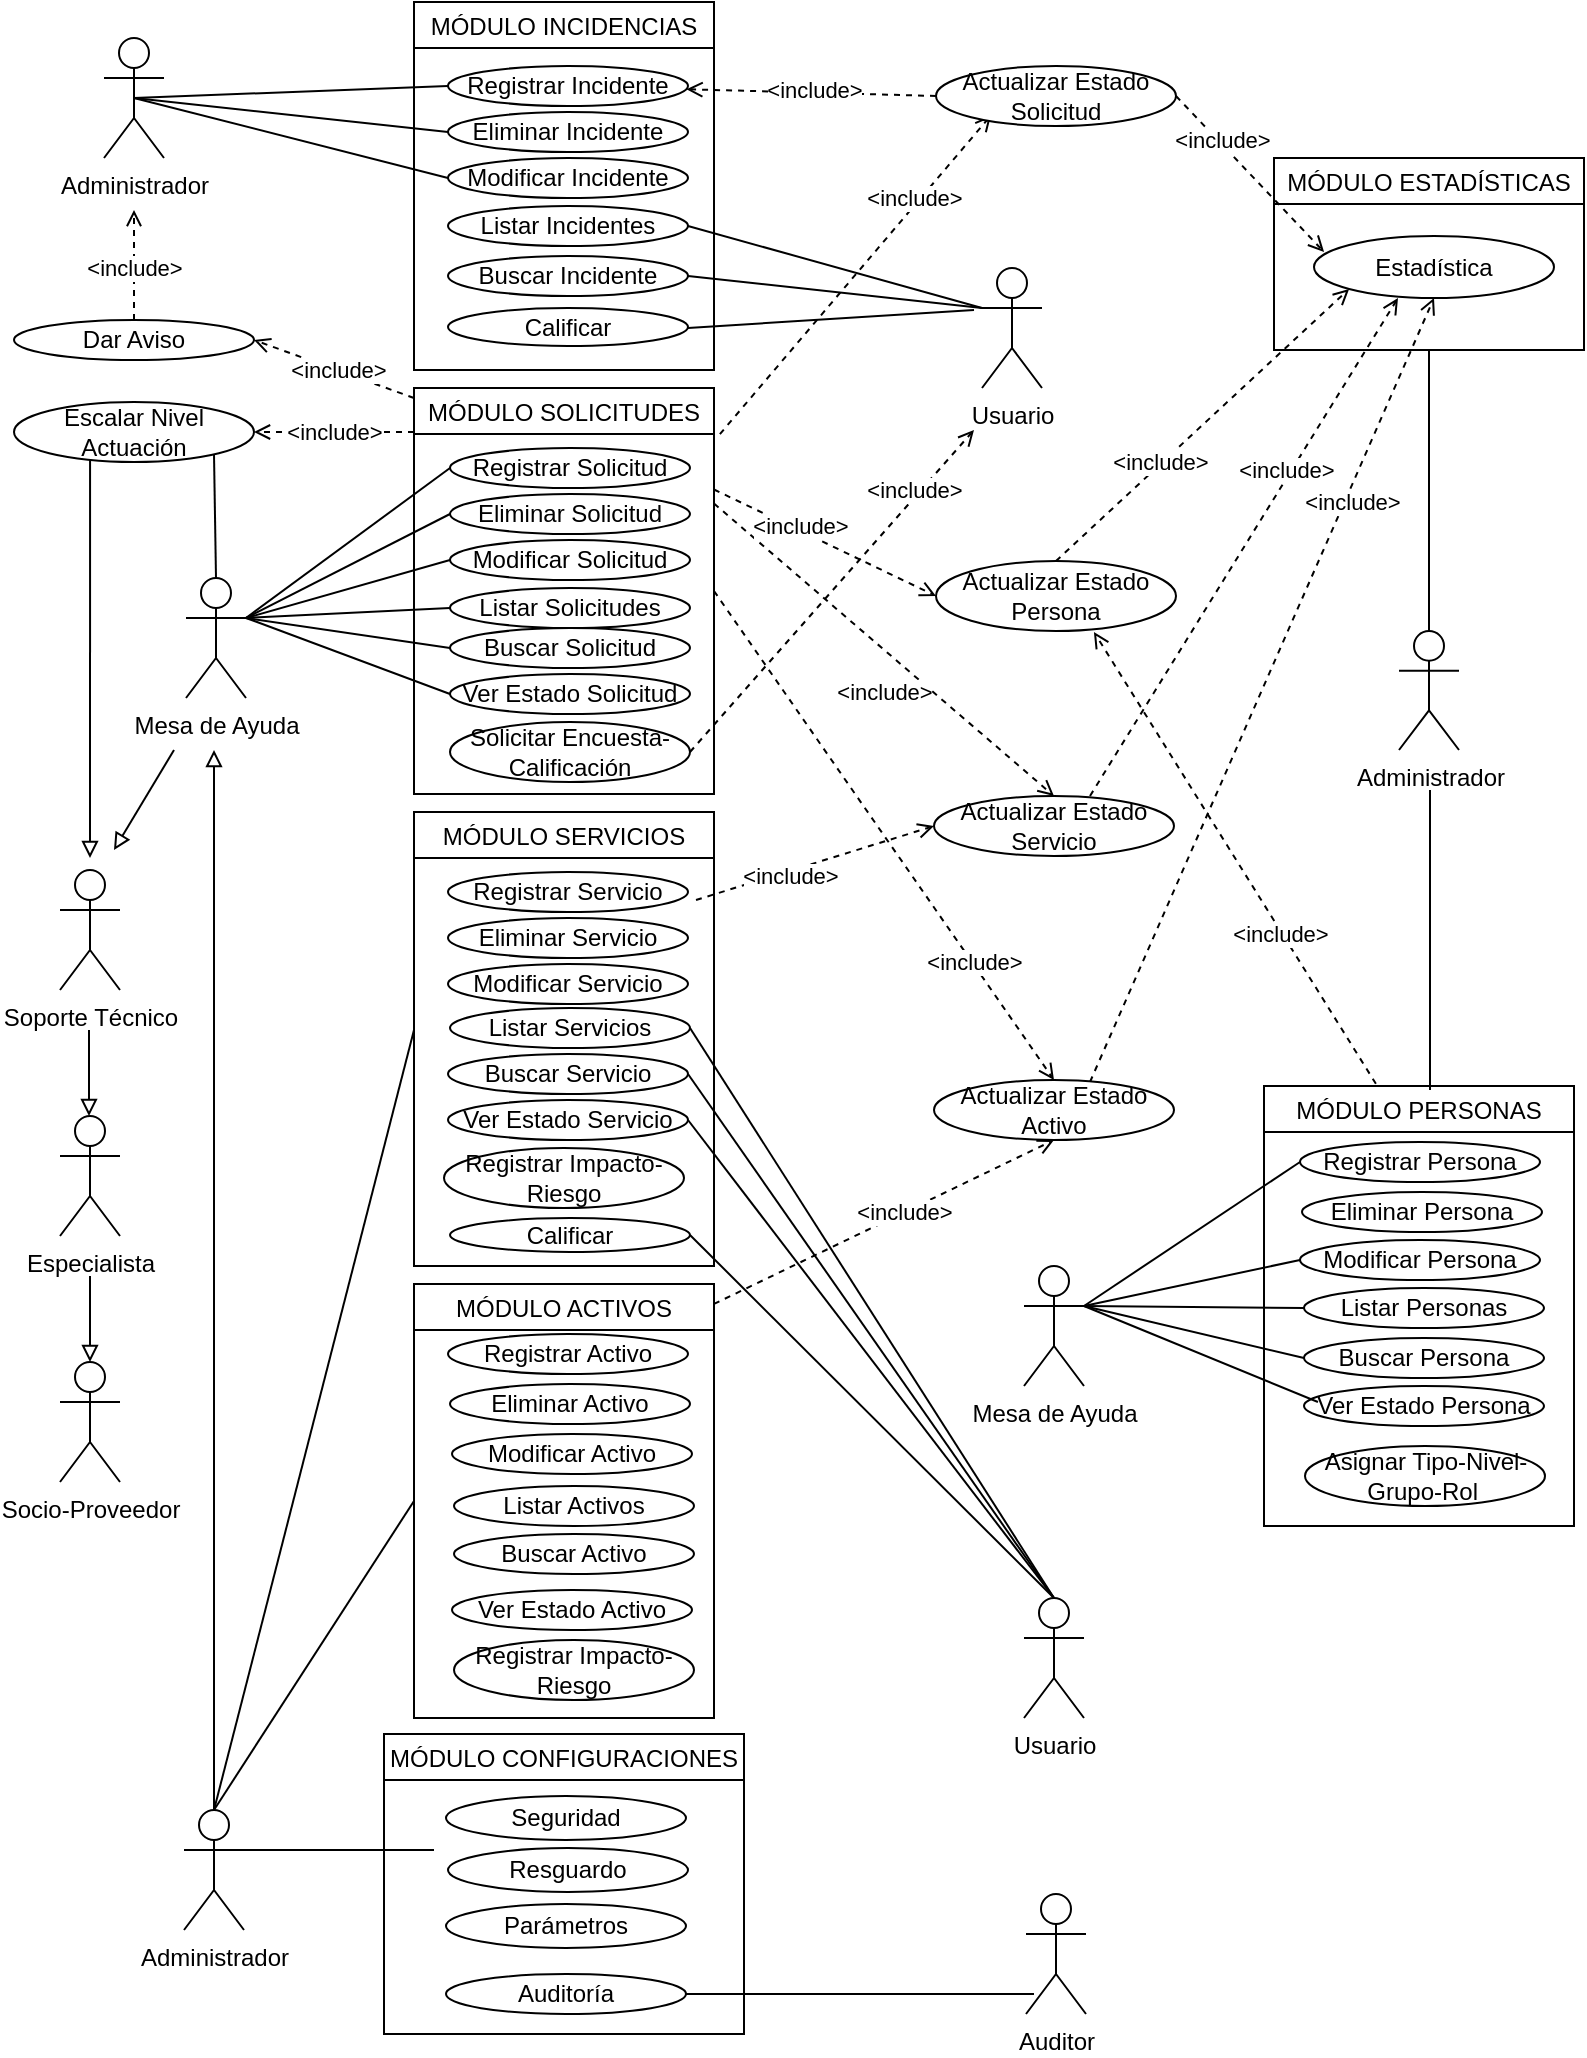 <mxfile>
    <diagram id="Loun4-QCLjBzM-nZ4Kqa" name="Página-1">
        <mxGraphModel dx="643" dy="518" grid="1" gridSize="10" guides="1" tooltips="1" connect="1" arrows="1" fold="1" page="1" pageScale="1" pageWidth="827" pageHeight="1169" math="0" shadow="0">
            <root>
                <mxCell id="0"/>
                <mxCell id="1" parent="0"/>
                <mxCell id="125" style="edgeStyle=none;rounded=1;sketch=0;html=1;exitX=0.5;exitY=0;exitDx=0;exitDy=0;exitPerimeter=0;shadow=0;fontFamily=Helvetica;endArrow=none;endFill=0;" edge="1" parent="1" source="2">
                    <mxGeometry relative="1" as="geometry">
                        <mxPoint x="220" y="520" as="targetPoint"/>
                    </mxGeometry>
                </mxCell>
                <mxCell id="147" style="edgeStyle=none;rounded=1;sketch=0;html=1;shadow=0;fontFamily=Helvetica;endArrow=none;endFill=0;entryX=0;entryY=0.5;entryDx=0;entryDy=0;exitX=0.5;exitY=0;exitDx=0;exitDy=0;exitPerimeter=0;" edge="1" parent="1" source="2" target="43">
                    <mxGeometry relative="1" as="geometry">
                        <mxPoint x="130" y="930" as="sourcePoint"/>
                        <mxPoint x="370" y="790" as="targetPoint"/>
                    </mxGeometry>
                </mxCell>
                <mxCell id="172" style="edgeStyle=none;rounded=1;sketch=0;html=1;exitX=1;exitY=0.333;exitDx=0;exitDy=0;exitPerimeter=0;shadow=0;fontFamily=Helvetica;endArrow=none;endFill=0;" edge="1" parent="1" source="2">
                    <mxGeometry relative="1" as="geometry">
                        <mxPoint x="230" y="930" as="targetPoint"/>
                    </mxGeometry>
                </mxCell>
                <mxCell id="183" style="edgeStyle=none;rounded=1;sketch=0;html=1;exitX=0.5;exitY=0;exitDx=0;exitDy=0;exitPerimeter=0;shadow=0;fontFamily=Helvetica;endArrow=block;endFill=0;" edge="1" parent="1" source="2">
                    <mxGeometry relative="1" as="geometry">
                        <mxPoint x="120" y="380" as="targetPoint"/>
                    </mxGeometry>
                </mxCell>
                <mxCell id="2" value="Administrador&lt;br&gt;" style="shape=umlActor;verticalLabelPosition=bottom;verticalAlign=top;html=1;outlineConnect=0;" vertex="1" parent="1">
                    <mxGeometry x="105" y="910" width="30" height="60" as="geometry"/>
                </mxCell>
                <mxCell id="4" value="MÓDULO INCIDENCIAS" style="swimlane;startSize=23;fontFamily=Helvetica;fontStyle=0" vertex="1" parent="1">
                    <mxGeometry x="220" y="6" width="150" height="184" as="geometry">
                        <mxRectangle x="140" y="30" width="170" height="23" as="alternateBounds"/>
                    </mxGeometry>
                </mxCell>
                <mxCell id="116" value="" style="edgeStyle=none;rounded=1;sketch=0;html=1;exitX=1.013;exitY=0.087;exitDx=0;exitDy=0;shadow=0;dashed=1;fontFamily=Helvetica;exitPerimeter=0;endArrow=open;endFill=0;" edge="1" parent="1">
                    <mxGeometry x="0.686" y="-4" relative="1" as="geometry">
                        <mxPoint x="372.95" y="222.051" as="sourcePoint"/>
                        <mxPoint x="508.52" y="62.672" as="targetPoint"/>
                        <mxPoint y="-1" as="offset"/>
                    </mxGeometry>
                </mxCell>
                <mxCell id="153" value="" style="edgeStyle=none;rounded=1;sketch=0;html=1;exitX=1;exitY=0.25;exitDx=0;exitDy=0;entryX=0.5;entryY=0;entryDx=0;entryDy=0;shadow=0;dashed=1;fontFamily=Helvetica;endArrow=open;endFill=0;" edge="1" parent="1" target="149">
                    <mxGeometry relative="1" as="geometry">
                        <mxPoint x="370" y="256.75" as="sourcePoint"/>
                        <mxPoint x="523" y="469" as="targetPoint"/>
                    </mxGeometry>
                </mxCell>
                <mxCell id="164" style="edgeStyle=none;rounded=1;sketch=0;html=1;exitX=1;exitY=0.5;exitDx=0;exitDy=0;shadow=0;dashed=1;fontFamily=Helvetica;endArrow=open;endFill=0;entryX=0.5;entryY=0;entryDx=0;entryDy=0;" edge="1" parent="1" source="11" target="50">
                    <mxGeometry relative="1" as="geometry">
                        <mxPoint x="540" y="540" as="targetPoint"/>
                    </mxGeometry>
                </mxCell>
                <mxCell id="166" value="&lt;font color=&quot;rgba(0, 0, 0, 0)&quot; face=&quot;monospace&quot;&gt;&lt;span style=&quot;font-size: 0px&quot;&gt;afa&lt;/span&gt;&lt;/font&gt;&lt;span style=&quot;font-family: &amp;#34;helvetica&amp;#34;&quot;&gt;&amp;lt;include&amp;gt;&lt;/span&gt;" style="edgeLabel;html=1;align=center;verticalAlign=middle;resizable=0;points=[];fontFamily=Helvetica;" vertex="1" connectable="0" parent="164">
                    <mxGeometry x="0.518" y="1" relative="1" as="geometry">
                        <mxPoint as="offset"/>
                    </mxGeometry>
                </mxCell>
                <mxCell id="179" style="edgeStyle=none;rounded=1;sketch=0;html=1;exitX=1;exitY=0.25;exitDx=0;exitDy=0;entryX=0;entryY=0.5;entryDx=0;entryDy=0;shadow=0;dashed=1;fontFamily=Helvetica;endArrow=open;endFill=0;" edge="1" parent="1" source="11" target="68">
                    <mxGeometry relative="1" as="geometry"/>
                </mxCell>
                <mxCell id="180" value="&lt;span style=&quot;color: rgba(0 , 0 , 0 , 0) ; font-family: monospace ; font-size: 0px&quot;&gt;%3CmxGraphModel%3E%3Croot%3E%3CmxCell%20id%3D%220%22%2F%3E%3CmxCell%20id%3D%221%22%20parent%3D%220%22%2F%3E%3CmxCell%20id%3D%222%22%20value%3D%22Actualizar%20Estado%20Solicitud%22%20style%3D%22ellipse%3BwhiteSpace%3Dwrap%3Bhtml%3D1%3B%22%20vertex%3D%221%22%20parent%3D%221%22%3E%3CmxGeometry%20x%3D%22459%22%20y%3D%2235%22%20width%3D%22120%22%20height%3D%2230%22%20as%3D%22geometry%22%2F%3E%3C%2FmxCell%3E%3C%2Froot%3E%3C%2FmxGraphModel%3E&lt;/span&gt;" style="edgeLabel;html=1;align=center;verticalAlign=middle;resizable=0;points=[];fontFamily=Helvetica;" vertex="1" connectable="0" parent="179">
                    <mxGeometry x="-0.205" y="1" relative="1" as="geometry">
                        <mxPoint as="offset"/>
                    </mxGeometry>
                </mxCell>
                <mxCell id="181" value="&lt;font color=&quot;rgba(0, 0, 0, 0)&quot; face=&quot;monospace&quot;&gt;&lt;span style=&quot;font-size: 0px&quot;&gt;afa&lt;/span&gt;&lt;/font&gt;&lt;span style=&quot;font-family: &amp;#34;helvetica&amp;#34;&quot;&gt;&amp;lt;include&amp;gt;&lt;/span&gt;" style="edgeLabel;html=1;align=center;verticalAlign=middle;resizable=0;points=[];fontFamily=Helvetica;" vertex="1" connectable="0" parent="179">
                    <mxGeometry x="-0.256" y="2" relative="1" as="geometry">
                        <mxPoint as="offset"/>
                    </mxGeometry>
                </mxCell>
                <mxCell id="11" value="MÓDULO SOLICITUDES" style="swimlane;startSize=23;fontStyle=0;fontFamily=Helvetica;" vertex="1" parent="1">
                    <mxGeometry x="220" y="199" width="150" height="203" as="geometry"/>
                </mxCell>
                <mxCell id="14" value="Registrar Solicitud" style="ellipse;whiteSpace=wrap;html=1;" vertex="1" parent="11">
                    <mxGeometry x="18" y="30" width="120" height="20" as="geometry"/>
                </mxCell>
                <mxCell id="15" value="Modificar Solicitud" style="ellipse;whiteSpace=wrap;html=1;" vertex="1" parent="11">
                    <mxGeometry x="18" y="76" width="120" height="20" as="geometry"/>
                </mxCell>
                <mxCell id="16" value="Eliminar Solicitud" style="ellipse;whiteSpace=wrap;html=1;" vertex="1" parent="11">
                    <mxGeometry x="18" y="53" width="120" height="20" as="geometry"/>
                </mxCell>
                <mxCell id="17" value="Listar Solicitudes" style="ellipse;whiteSpace=wrap;html=1;" vertex="1" parent="11">
                    <mxGeometry x="18" y="100" width="120" height="20" as="geometry"/>
                </mxCell>
                <mxCell id="18" value="Buscar Solicitud" style="ellipse;whiteSpace=wrap;html=1;" vertex="1" parent="11">
                    <mxGeometry x="18" y="120" width="120" height="20" as="geometry"/>
                </mxCell>
                <mxCell id="20" value="Ver Estado Solicitud" style="ellipse;whiteSpace=wrap;html=1;" vertex="1" parent="11">
                    <mxGeometry x="18" y="143" width="120" height="20" as="geometry"/>
                </mxCell>
                <mxCell id="146" value="Solicitar Encuesta-Calificación" style="ellipse;whiteSpace=wrap;html=1;" vertex="1" parent="11">
                    <mxGeometry x="18" y="167" width="120" height="30" as="geometry"/>
                </mxCell>
                <mxCell id="151" value="&lt;span style=&quot;color: rgba(0 , 0 , 0 , 0) ; font-family: monospace ; font-size: 0px&quot;&gt;%3CmxGraphModel%3E%3Croot%3E%3CmxCell%20id%3D%220%22%2F%3E%3CmxCell%20id%3D%221%22%20parent%3D%220%22%2F%3E%3CmxCell%20id%3D%222%22%20value%3D%22%26lt%3Bfont%20color%3D%26quot%3Brgba(0%2C%200%2C%200%2C%200)%26quot%3B%20face%3D%26quot%3Bmonospace%26quot%3B%26gt%3B%26lt%3Bspan%20style%3D%26quot%3Bfont-size%3A%200px%26quot%3B%26gt%3Bafa%26lt%3B%2Fspan%26gt%3B%26lt%3B%2Ffont%26gt%3B%26lt%3Bspan%20style%3D%26quot%3Bfont-family%3A%20%26amp%3B%2334%3Bhelvetica%26amp%3B%2334%3B%26quot%3B%26gt%3B%26amp%3Blt%3Binclude%26amp%3Bgt%3B%26lt%3B%2Fspan%26gt%3B%22%20style%3D%22edgeLabel%3Bhtml%3D1%3Balign%3Dcenter%3BverticalAlign%3Dmiddle%3Bresizable%3D0%3Bpoints%3D%5B%5D%3BfontFamily%3DHelvetica%3B%22%20vertex%3D%221%22%20connectable%3D%220%22%20parent%3D%221%22%3E%3CmxGeometry%20x%3D%22412.339%22%20y%3D%22267.843%22%20as%3D%22geometry%22%2F%3E%3C%2FmxCell%3E%3C%2Froot%3E%3C%2FmxGraphModel%3E&lt;/span&gt;" style="edgeStyle=none;rounded=1;sketch=0;html=1;entryX=0;entryY=0.5;entryDx=0;entryDy=0;shadow=0;fontFamily=Helvetica;endArrow=open;endFill=0;dashed=1;" edge="1" parent="1" target="149">
                    <mxGeometry x="0.091" relative="1" as="geometry">
                        <mxPoint x="361" y="455" as="sourcePoint"/>
                        <mxPoint x="471" y="455" as="targetPoint"/>
                        <mxPoint as="offset"/>
                    </mxGeometry>
                </mxCell>
                <mxCell id="33" value="MÓDULO SERVICIOS" style="swimlane;fontFamily=Helvetica;fontStyle=0" vertex="1" parent="1">
                    <mxGeometry x="220" y="411" width="150" height="227" as="geometry"/>
                </mxCell>
                <mxCell id="34" value="Registrar Servicio" style="ellipse;whiteSpace=wrap;html=1;" vertex="1" parent="33">
                    <mxGeometry x="17" y="30" width="120" height="20" as="geometry"/>
                </mxCell>
                <mxCell id="35" value="Modificar Servicio" style="ellipse;whiteSpace=wrap;html=1;" vertex="1" parent="33">
                    <mxGeometry x="17" y="76" width="120" height="20" as="geometry"/>
                </mxCell>
                <mxCell id="36" value="Eliminar Servicio" style="ellipse;whiteSpace=wrap;html=1;" vertex="1" parent="33">
                    <mxGeometry x="17" y="53" width="120" height="20" as="geometry"/>
                </mxCell>
                <mxCell id="38" value="Buscar Servicio" style="ellipse;whiteSpace=wrap;html=1;" vertex="1" parent="33">
                    <mxGeometry x="17" y="121" width="120" height="20" as="geometry"/>
                </mxCell>
                <mxCell id="39" value="Ver Estado Servicio" style="ellipse;whiteSpace=wrap;html=1;" vertex="1" parent="33">
                    <mxGeometry x="17" y="144" width="120" height="20" as="geometry"/>
                </mxCell>
                <mxCell id="41" value="Registrar Impacto-Riesgo" style="ellipse;whiteSpace=wrap;html=1;" vertex="1" parent="33">
                    <mxGeometry x="15" y="168" width="120" height="30" as="geometry"/>
                </mxCell>
                <mxCell id="42" value="Calificar" style="ellipse;whiteSpace=wrap;html=1;" vertex="1" parent="33">
                    <mxGeometry x="18" y="203" width="120" height="17" as="geometry"/>
                </mxCell>
                <mxCell id="47" value="Listar Servicios" style="ellipse;whiteSpace=wrap;html=1;" vertex="1" parent="33">
                    <mxGeometry x="18" y="98" width="120" height="20" as="geometry"/>
                </mxCell>
                <mxCell id="167" style="edgeStyle=none;rounded=1;sketch=0;html=1;exitX=1;exitY=0.046;exitDx=0;exitDy=0;entryX=0.5;entryY=1;entryDx=0;entryDy=0;shadow=0;dashed=1;fontFamily=Helvetica;endArrow=open;endFill=0;exitPerimeter=0;" edge="1" parent="1" source="43" target="50">
                    <mxGeometry relative="1" as="geometry"/>
                </mxCell>
                <mxCell id="169" value="&lt;font color=&quot;rgba(0, 0, 0, 0)&quot; face=&quot;monospace&quot;&gt;&lt;span style=&quot;font-size: 0px&quot;&gt;afa&lt;/span&gt;&lt;/font&gt;&lt;span style=&quot;font-family: &amp;#34;helvetica&amp;#34;&quot;&gt;&amp;lt;include&amp;gt;&lt;/span&gt;" style="edgeLabel;html=1;align=center;verticalAlign=middle;resizable=0;points=[];fontFamily=Helvetica;" vertex="1" connectable="0" parent="167">
                    <mxGeometry x="0.283" y="1" relative="1" as="geometry">
                        <mxPoint x="-14" y="7" as="offset"/>
                    </mxGeometry>
                </mxCell>
                <mxCell id="43" value="MÓDULO ACTIVOS" style="swimlane;fontFamily=Helvetica;fontStyle=0" vertex="1" parent="1">
                    <mxGeometry x="220" y="647" width="150" height="217" as="geometry"/>
                </mxCell>
                <mxCell id="44" value="Registrar Activo" style="ellipse;whiteSpace=wrap;html=1;" vertex="1" parent="43">
                    <mxGeometry x="17" y="25" width="120" height="20" as="geometry"/>
                </mxCell>
                <mxCell id="46" value="Eliminar Activo" style="ellipse;whiteSpace=wrap;html=1;" vertex="1" parent="43">
                    <mxGeometry x="18" y="50" width="120" height="20" as="geometry"/>
                </mxCell>
                <mxCell id="45" value="Modificar Activo" style="ellipse;whiteSpace=wrap;html=1;" vertex="1" parent="43">
                    <mxGeometry x="19" y="75" width="120" height="20" as="geometry"/>
                </mxCell>
                <mxCell id="37" value="Listar Activos" style="ellipse;whiteSpace=wrap;html=1;" vertex="1" parent="43">
                    <mxGeometry x="20" y="101" width="120" height="20" as="geometry"/>
                </mxCell>
                <mxCell id="48" value="Buscar Activo" style="ellipse;whiteSpace=wrap;html=1;" vertex="1" parent="43">
                    <mxGeometry x="20" y="125" width="120" height="20" as="geometry"/>
                </mxCell>
                <mxCell id="49" value="Ver Estado Activo" style="ellipse;whiteSpace=wrap;html=1;" vertex="1" parent="43">
                    <mxGeometry x="19" y="153" width="120" height="20" as="geometry"/>
                </mxCell>
                <mxCell id="51" value="Registrar Impacto-Riesgo" style="ellipse;whiteSpace=wrap;html=1;" vertex="1" parent="43">
                    <mxGeometry x="20" y="178" width="120" height="30" as="geometry"/>
                </mxCell>
                <mxCell id="182" value="" style="edgeStyle=none;rounded=1;sketch=0;html=1;shadow=0;dashed=1;fontFamily=Helvetica;endArrow=open;endFill=0;entryX=0.658;entryY=1.014;entryDx=0;entryDy=0;exitX=0.361;exitY=-0.005;exitDx=0;exitDy=0;entryPerimeter=0;exitPerimeter=0;" edge="1" parent="1" source="58" target="68">
                    <mxGeometry x="-0.513" y="-3" relative="1" as="geometry">
                        <mxPoint x="660" y="240" as="sourcePoint"/>
                        <mxPoint x="620" y="293" as="targetPoint"/>
                        <mxPoint as="offset"/>
                    </mxGeometry>
                </mxCell>
                <mxCell id="58" value="MÓDULO PERSONAS" style="swimlane;fontFamily=Helvetica;fontStyle=0" vertex="1" parent="1">
                    <mxGeometry x="645" y="548" width="155" height="220" as="geometry"/>
                </mxCell>
                <mxCell id="61" value="Registrar Persona" style="ellipse;whiteSpace=wrap;html=1;" vertex="1" parent="58">
                    <mxGeometry x="18" y="28" width="120" height="20" as="geometry"/>
                </mxCell>
                <mxCell id="62" value="Modificar Persona" style="ellipse;whiteSpace=wrap;html=1;" vertex="1" parent="58">
                    <mxGeometry x="18" y="77" width="120" height="20" as="geometry"/>
                </mxCell>
                <mxCell id="63" value="Eliminar Persona" style="ellipse;whiteSpace=wrap;html=1;" vertex="1" parent="58">
                    <mxGeometry x="19" y="53" width="120" height="20" as="geometry"/>
                </mxCell>
                <mxCell id="64" value="Buscar Persona" style="ellipse;whiteSpace=wrap;html=1;" vertex="1" parent="58">
                    <mxGeometry x="20" y="126" width="120" height="20" as="geometry"/>
                </mxCell>
                <mxCell id="65" value="Ver Estado Persona" style="ellipse;whiteSpace=wrap;html=1;" vertex="1" parent="58">
                    <mxGeometry x="20" y="150" width="120" height="20" as="geometry"/>
                </mxCell>
                <mxCell id="66" value="Listar Personas" style="ellipse;whiteSpace=wrap;html=1;" vertex="1" parent="58">
                    <mxGeometry x="20" y="101" width="120" height="20" as="geometry"/>
                </mxCell>
                <mxCell id="69" value="Asignar Tipo-Nivel-Grupo-Rol&amp;nbsp;" style="ellipse;whiteSpace=wrap;html=1;" vertex="1" parent="58">
                    <mxGeometry x="20.5" y="180" width="120" height="30" as="geometry"/>
                </mxCell>
                <mxCell id="71" value="MÓDULO ESTADÍSTICAS" style="swimlane;fontFamily=Helvetica;startSize=23;fontStyle=0" vertex="1" parent="1">
                    <mxGeometry x="650" y="84" width="155" height="96" as="geometry"/>
                </mxCell>
                <mxCell id="77" value="Estadística" style="ellipse;whiteSpace=wrap;html=1;fontFamily=Helvetica;" vertex="1" parent="71">
                    <mxGeometry x="20" y="39" width="120" height="31" as="geometry"/>
                </mxCell>
                <mxCell id="72" value="MÓDULO CONFIGURACIONES" style="swimlane;fontFamily=Helvetica;startSize=23;fontStyle=0" vertex="1" parent="1">
                    <mxGeometry x="205" y="872" width="180" height="150" as="geometry"/>
                </mxCell>
                <mxCell id="73" value="Seguridad" style="ellipse;whiteSpace=wrap;html=1;fontFamily=Helvetica;" vertex="1" parent="72">
                    <mxGeometry x="31" y="31" width="120" height="22" as="geometry"/>
                </mxCell>
                <mxCell id="74" value="Auditoría" style="ellipse;whiteSpace=wrap;html=1;fontFamily=Helvetica;" vertex="1" parent="72">
                    <mxGeometry x="31" y="120" width="120" height="20" as="geometry"/>
                </mxCell>
                <mxCell id="75" value="Resguardo" style="ellipse;whiteSpace=wrap;html=1;fontFamily=Helvetica;" vertex="1" parent="72">
                    <mxGeometry x="32" y="57" width="120" height="22" as="geometry"/>
                </mxCell>
                <mxCell id="76" value="Parámetros" style="ellipse;whiteSpace=wrap;html=1;fontFamily=Helvetica;" vertex="1" parent="72">
                    <mxGeometry x="31" y="85" width="120" height="22" as="geometry"/>
                </mxCell>
                <mxCell id="96" style="edgeStyle=none;html=1;exitX=1;exitY=0.333;exitDx=0;exitDy=0;exitPerimeter=0;entryX=0;entryY=0.5;entryDx=0;entryDy=0;fontFamily=Helvetica;endArrow=none;endFill=0;" edge="1" parent="1" source="79" target="14">
                    <mxGeometry relative="1" as="geometry"/>
                </mxCell>
                <mxCell id="97" style="edgeStyle=none;html=1;exitX=1;exitY=0.333;exitDx=0;exitDy=0;exitPerimeter=0;entryX=0;entryY=0.5;entryDx=0;entryDy=0;fontFamily=Helvetica;endArrow=none;endFill=0;" edge="1" parent="1" source="79" target="16">
                    <mxGeometry relative="1" as="geometry"/>
                </mxCell>
                <mxCell id="98" style="edgeStyle=none;html=1;exitX=1;exitY=0.333;exitDx=0;exitDy=0;exitPerimeter=0;entryX=0;entryY=0.5;entryDx=0;entryDy=0;fontFamily=Helvetica;endArrow=none;endFill=0;" edge="1" parent="1" source="79" target="15">
                    <mxGeometry relative="1" as="geometry"/>
                </mxCell>
                <mxCell id="100" style="edgeStyle=none;html=1;exitX=1;exitY=0.333;exitDx=0;exitDy=0;exitPerimeter=0;entryX=0;entryY=0.5;entryDx=0;entryDy=0;fontFamily=Helvetica;endArrow=none;endFill=0;" edge="1" parent="1" source="79" target="17">
                    <mxGeometry relative="1" as="geometry"/>
                </mxCell>
                <mxCell id="101" style="edgeStyle=none;html=1;exitX=1;exitY=0.333;exitDx=0;exitDy=0;exitPerimeter=0;entryX=0;entryY=0.5;entryDx=0;entryDy=0;fontFamily=Helvetica;endArrow=none;endFill=0;" edge="1" parent="1" source="79" target="18">
                    <mxGeometry relative="1" as="geometry"/>
                </mxCell>
                <mxCell id="102" style="edgeStyle=none;html=1;exitX=1;exitY=0.333;exitDx=0;exitDy=0;exitPerimeter=0;entryX=0;entryY=0.5;entryDx=0;entryDy=0;fontFamily=Helvetica;endArrow=none;endFill=0;" edge="1" parent="1" source="79" target="20">
                    <mxGeometry relative="1" as="geometry"/>
                </mxCell>
                <mxCell id="130" style="edgeStyle=none;rounded=1;sketch=0;html=1;shadow=0;fontFamily=Helvetica;endArrow=none;endFill=0;exitX=0.5;exitY=0;exitDx=0;exitDy=0;exitPerimeter=0;" edge="1" parent="1" source="79">
                    <mxGeometry relative="1" as="geometry">
                        <mxPoint x="119" y="294" as="sourcePoint"/>
                        <mxPoint x="120" y="232" as="targetPoint"/>
                    </mxGeometry>
                </mxCell>
                <mxCell id="240" style="edgeStyle=none;rounded=1;sketch=0;html=1;shadow=0;fontFamily=Helvetica;endArrow=block;endFill=0;" edge="1" parent="1">
                    <mxGeometry relative="1" as="geometry">
                        <mxPoint x="70" y="430" as="targetPoint"/>
                        <mxPoint x="100" y="380" as="sourcePoint"/>
                    </mxGeometry>
                </mxCell>
                <mxCell id="79" value="Mesa de Ayuda" style="shape=umlActor;verticalLabelPosition=bottom;verticalAlign=top;html=1;outlineConnect=0;" vertex="1" parent="1">
                    <mxGeometry x="106" y="294" width="30" height="60" as="geometry"/>
                </mxCell>
                <mxCell id="80" value="Soporte Técnico" style="shape=umlActor;verticalLabelPosition=bottom;verticalAlign=top;html=1;outlineConnect=0;" vertex="1" parent="1">
                    <mxGeometry x="43" y="440" width="30" height="60" as="geometry"/>
                </mxCell>
                <mxCell id="138" style="edgeStyle=none;rounded=1;sketch=0;html=1;entryX=0.5;entryY=0;entryDx=0;entryDy=0;entryPerimeter=0;shadow=0;fontFamily=Helvetica;endArrow=block;endFill=0;" edge="1" parent="1" target="82">
                    <mxGeometry relative="1" as="geometry">
                        <mxPoint x="58" y="643" as="sourcePoint"/>
                    </mxGeometry>
                </mxCell>
                <mxCell id="81" value="Especialista" style="shape=umlActor;verticalLabelPosition=bottom;verticalAlign=top;html=1;outlineConnect=0;" vertex="1" parent="1">
                    <mxGeometry x="43" y="563" width="30" height="60" as="geometry"/>
                </mxCell>
                <mxCell id="82" value="Socio-Proveedor" style="shape=umlActor;verticalLabelPosition=bottom;verticalAlign=top;html=1;outlineConnect=0;" vertex="1" parent="1">
                    <mxGeometry x="43" y="686" width="30" height="60" as="geometry"/>
                </mxCell>
                <mxCell id="127" style="edgeStyle=none;rounded=1;sketch=0;html=1;exitX=0.5;exitY=0;exitDx=0;exitDy=0;exitPerimeter=0;shadow=0;fontFamily=Helvetica;endArrow=none;endFill=0;entryX=1;entryY=0.5;entryDx=0;entryDy=0;" edge="1" parent="1" source="83" target="42">
                    <mxGeometry relative="1" as="geometry"/>
                </mxCell>
                <mxCell id="226" style="edgeStyle=none;rounded=1;sketch=0;html=1;exitX=0.5;exitY=0;exitDx=0;exitDy=0;exitPerimeter=0;entryX=1;entryY=0.5;entryDx=0;entryDy=0;shadow=0;fontFamily=Helvetica;endArrow=none;endFill=0;" edge="1" parent="1" source="83" target="47">
                    <mxGeometry relative="1" as="geometry"/>
                </mxCell>
                <mxCell id="227" style="edgeStyle=none;rounded=1;sketch=0;html=1;exitX=0.5;exitY=0;exitDx=0;exitDy=0;exitPerimeter=0;entryX=1;entryY=0.5;entryDx=0;entryDy=0;shadow=0;fontFamily=Helvetica;endArrow=none;endFill=0;" edge="1" parent="1" source="83" target="39">
                    <mxGeometry relative="1" as="geometry"/>
                </mxCell>
                <mxCell id="228" style="edgeStyle=none;rounded=1;sketch=0;html=1;exitX=0.5;exitY=0;exitDx=0;exitDy=0;exitPerimeter=0;entryX=1;entryY=0.5;entryDx=0;entryDy=0;shadow=0;fontFamily=Helvetica;endArrow=none;endFill=0;" edge="1" parent="1" source="83" target="38">
                    <mxGeometry relative="1" as="geometry"/>
                </mxCell>
                <mxCell id="83" value="Usuario&lt;br&gt;" style="shape=umlActor;verticalLabelPosition=bottom;verticalAlign=top;html=1;outlineConnect=0;" vertex="1" parent="1">
                    <mxGeometry x="525" y="804" width="30" height="60" as="geometry"/>
                </mxCell>
                <mxCell id="94" style="edgeStyle=none;html=1;entryX=1;entryY=0.5;entryDx=0;entryDy=0;fontFamily=Helvetica;endArrow=none;endFill=0;" edge="1" parent="1" target="74">
                    <mxGeometry relative="1" as="geometry">
                        <mxPoint x="530" y="1002" as="sourcePoint"/>
                    </mxGeometry>
                </mxCell>
                <mxCell id="93" value="Auditor" style="shape=umlActor;verticalLabelPosition=bottom;verticalAlign=top;html=1;outlineConnect=0;" vertex="1" parent="1">
                    <mxGeometry x="526" y="952" width="30" height="60" as="geometry"/>
                </mxCell>
                <mxCell id="112" value="&lt;font color=&quot;rgba(0, 0, 0, 0)&quot; face=&quot;monospace&quot;&gt;&lt;span style=&quot;font-size: 0px&quot;&gt;afas&lt;/span&gt;&lt;/font&gt;&amp;lt;include&amp;gt;" style="edgeStyle=none;rounded=1;sketch=0;html=1;exitX=0;exitY=0.5;exitDx=0;exitDy=0;shadow=0;dashed=1;fontFamily=Helvetica;endArrow=open;endFill=0;" edge="1" parent="1" source="21" target="5">
                    <mxGeometry x="-0.016" y="-1" relative="1" as="geometry">
                        <mxPoint as="offset"/>
                    </mxGeometry>
                </mxCell>
                <mxCell id="194" style="edgeStyle=none;rounded=1;sketch=0;html=1;exitX=1;exitY=0.5;exitDx=0;exitDy=0;entryX=0.042;entryY=0.258;entryDx=0;entryDy=0;shadow=0;fontFamily=Helvetica;endArrow=open;endFill=0;dashed=1;entryPerimeter=0;" edge="1" parent="1" source="21" target="77">
                    <mxGeometry relative="1" as="geometry"/>
                </mxCell>
                <mxCell id="202" value="&lt;font color=&quot;rgba(0, 0, 0, 0)&quot; face=&quot;monospace&quot;&gt;&lt;span style=&quot;font-size: 0px&quot;&gt;afa&lt;/span&gt;&lt;/font&gt;&lt;span style=&quot;font-family: &amp;#34;helvetica&amp;#34;&quot;&gt;&amp;lt;include&amp;gt;&lt;/span&gt;" style="edgeLabel;html=1;align=center;verticalAlign=middle;resizable=0;points=[];fontFamily=Helvetica;" vertex="1" connectable="0" parent="194">
                    <mxGeometry x="-0.416" y="2" relative="1" as="geometry">
                        <mxPoint as="offset"/>
                    </mxGeometry>
                </mxCell>
                <mxCell id="21" value="Actualizar Estado Solicitud" style="ellipse;whiteSpace=wrap;html=1;" vertex="1" parent="1">
                    <mxGeometry x="481" y="38" width="120" height="30" as="geometry"/>
                </mxCell>
                <mxCell id="137" style="edgeStyle=none;rounded=1;sketch=0;html=1;shadow=0;fontFamily=Helvetica;endArrow=block;endFill=0;exitX=0.317;exitY=0.8;exitDx=0;exitDy=0;exitPerimeter=0;" edge="1" parent="1" source="25">
                    <mxGeometry relative="1" as="geometry">
                        <mxPoint x="110" y="380" as="sourcePoint"/>
                        <mxPoint x="58" y="434" as="targetPoint"/>
                    </mxGeometry>
                </mxCell>
                <mxCell id="25" value="Escalar Nivel Actuación" style="ellipse;whiteSpace=wrap;html=1;" vertex="1" parent="1">
                    <mxGeometry x="20" y="206" width="120" height="30" as="geometry"/>
                </mxCell>
                <mxCell id="236" style="edgeStyle=none;rounded=1;sketch=0;html=1;exitX=0.5;exitY=0;exitDx=0;exitDy=0;shadow=0;fontFamily=Helvetica;endArrow=open;endFill=0;dashed=1;" edge="1" parent="1" source="26">
                    <mxGeometry relative="1" as="geometry">
                        <mxPoint x="80" y="110" as="targetPoint"/>
                    </mxGeometry>
                </mxCell>
                <mxCell id="26" value="Dar Aviso" style="ellipse;whiteSpace=wrap;html=1;" vertex="1" parent="1">
                    <mxGeometry x="20" y="165" width="120" height="20" as="geometry"/>
                </mxCell>
                <mxCell id="9" value="Buscar Incidente" style="ellipse;whiteSpace=wrap;html=1;" vertex="1" parent="1">
                    <mxGeometry x="237" y="133" width="120" height="20" as="geometry"/>
                </mxCell>
                <mxCell id="8" value="Listar Incidentes" style="ellipse;whiteSpace=wrap;html=1;" vertex="1" parent="1">
                    <mxGeometry x="237" y="108" width="120" height="20" as="geometry"/>
                </mxCell>
                <mxCell id="6" value="Modificar Incidente" style="ellipse;whiteSpace=wrap;html=1;" vertex="1" parent="1">
                    <mxGeometry x="237" y="84" width="120" height="20" as="geometry"/>
                </mxCell>
                <mxCell id="7" value="Eliminar Incidente" style="ellipse;whiteSpace=wrap;html=1;" vertex="1" parent="1">
                    <mxGeometry x="237" y="61" width="120" height="20" as="geometry"/>
                </mxCell>
                <mxCell id="5" value="Registrar Incidente" style="ellipse;whiteSpace=wrap;html=1;" vertex="1" parent="1">
                    <mxGeometry x="237" y="38" width="120" height="20" as="geometry"/>
                </mxCell>
                <mxCell id="10" value="Calificar" style="ellipse;whiteSpace=wrap;html=1;" vertex="1" parent="1">
                    <mxGeometry x="237" y="159" width="120" height="19" as="geometry"/>
                </mxCell>
                <mxCell id="118" value="" style="endArrow=open;html=1;rounded=1;shadow=0;dashed=1;sketch=0;fontFamily=Helvetica;entryX=1;entryY=0.5;entryDx=0;entryDy=0;exitX=0;exitY=0;exitDx=0;exitDy=0;endFill=0;" edge="1" parent="1" target="26">
                    <mxGeometry x="0.123" y="-18" width="50" height="50" relative="1" as="geometry">
                        <mxPoint x="220" y="204" as="sourcePoint"/>
                        <mxPoint x="149.04" y="92.99" as="targetPoint"/>
                        <mxPoint as="offset"/>
                    </mxGeometry>
                </mxCell>
                <mxCell id="119" value="" style="endArrow=open;html=1;rounded=1;shadow=0;dashed=1;sketch=0;fontFamily=Helvetica;entryX=1;entryY=0.5;entryDx=0;entryDy=0;endFill=0;" edge="1" parent="1" target="25">
                    <mxGeometry x="0.011" y="-2" width="50" height="50" relative="1" as="geometry">
                        <mxPoint x="220" y="221" as="sourcePoint"/>
                        <mxPoint x="153" y="143" as="targetPoint"/>
                        <mxPoint as="offset"/>
                    </mxGeometry>
                </mxCell>
                <mxCell id="123" value="&lt;font color=&quot;rgba(0, 0, 0, 0)&quot; face=&quot;monospace&quot;&gt;&lt;span style=&quot;font-size: 0px&quot;&gt;v&lt;/span&gt;&lt;/font&gt;&lt;span style=&quot;color: rgba(0 , 0 , 0 , 0) ; font-family: monospace ; font-size: 0px&quot;&gt;%3CmxGraphModel%3E%3Croot%3E%3CmxCell%20id%3D%220%22%2F%3E%3CmxCell%20id%3D%221%22%20parent%3D%220%22%2F%3E%3CmxCell%20id%3D%222%22%20value%3D%22%26lt%3Bfont%20color%3D%26quot%3Brgba(0%2C%200%2C%200%2C%200)%26quot%3B%20face%3D%26quot%3Bmonospace%26quot%3B%26gt%3B%26lt%3Bspan%20style%3D%26quot%3Bfont-size%3A%200px%26quot%3B%26gt%3Bafa%26lt%3B%2Fspan%26gt%3B%26lt%3B%2Ffont%26gt%3B%26lt%3Bspan%20style%3D%26quot%3Bfont-family%3A%20%26amp%3B%2334%3Bhelvetica%26amp%3B%2334%3B%26quot%3B%26gt%3B%26amp%3Blt%3Binclude%26amp%3Bgt%3B%26lt%3B%2Fspan%26gt%3B%22%20style%3D%22edgeLabel%3Bhtml%3D1%3Balign%3Dcenter%3BverticalAlign%3Dmiddle%3Bresizable%3D0%3Bpoints%3D%5B%5D%3BfontFamily%3DHelvetica%3B%22%20vertex%3D%221%22%20connectable%3D%220%22%20parent%3D%221%22%3E%3CmxGeometry%20x%3D%22412.339%22%20y%3D%22267.843%22%20as%3D%22geometry%22%2F%3E%3C%2FmxCell%3E%3C%2Froot%3E%3C%2FmxGraphModel%3E&lt;/span&gt;" style="endArrow=open;html=1;rounded=1;shadow=0;dashed=1;sketch=0;fontFamily=Helvetica;exitX=1;exitY=0.5;exitDx=0;exitDy=0;endFill=0;" edge="1" parent="1" source="146">
                    <mxGeometry x="0.675" y="-4" width="50" height="50" relative="1" as="geometry">
                        <mxPoint x="370" y="235" as="sourcePoint"/>
                        <mxPoint x="500" y="220" as="targetPoint"/>
                        <mxPoint as="offset"/>
                    </mxGeometry>
                </mxCell>
                <mxCell id="140" style="edgeStyle=none;rounded=1;sketch=0;html=1;entryX=0.5;entryY=0;entryDx=0;entryDy=0;entryPerimeter=0;shadow=0;fontFamily=Helvetica;endArrow=block;endFill=0;" edge="1" parent="1">
                    <mxGeometry relative="1" as="geometry">
                        <mxPoint x="57.5" y="520" as="sourcePoint"/>
                        <mxPoint x="57.5" y="563" as="targetPoint"/>
                    </mxGeometry>
                </mxCell>
                <mxCell id="142" style="edgeStyle=none;rounded=1;sketch=0;html=1;entryX=0.933;entryY=0.368;entryDx=0;entryDy=0;entryPerimeter=0;shadow=0;fontFamily=Helvetica;endArrow=none;endFill=0;" edge="1" parent="1">
                    <mxGeometry relative="1" as="geometry">
                        <mxPoint x="500" y="160" as="sourcePoint"/>
                        <mxPoint x="356.96" y="168.992" as="targetPoint"/>
                    </mxGeometry>
                </mxCell>
                <mxCell id="224" style="edgeStyle=none;rounded=1;sketch=0;html=1;exitX=0;exitY=0.333;exitDx=0;exitDy=0;exitPerimeter=0;entryX=1;entryY=0.5;entryDx=0;entryDy=0;shadow=0;fontFamily=Helvetica;endArrow=none;endFill=0;" edge="1" parent="1" source="141" target="8">
                    <mxGeometry relative="1" as="geometry"/>
                </mxCell>
                <mxCell id="225" style="edgeStyle=none;rounded=1;sketch=0;html=1;exitX=0;exitY=0.333;exitDx=0;exitDy=0;exitPerimeter=0;entryX=1;entryY=0.5;entryDx=0;entryDy=0;shadow=0;fontFamily=Helvetica;endArrow=none;endFill=0;" edge="1" parent="1" source="141" target="9">
                    <mxGeometry relative="1" as="geometry"/>
                </mxCell>
                <mxCell id="141" value="Usuario&lt;br&gt;" style="shape=umlActor;verticalLabelPosition=bottom;verticalAlign=top;html=1;outlineConnect=0;" vertex="1" parent="1">
                    <mxGeometry x="504" y="139" width="30" height="60" as="geometry"/>
                </mxCell>
                <mxCell id="196" style="edgeStyle=none;rounded=1;sketch=0;html=1;exitX=0.65;exitY=0;exitDx=0;exitDy=0;entryX=0.35;entryY=1;entryDx=0;entryDy=0;shadow=0;fontFamily=Helvetica;endArrow=open;endFill=0;dashed=1;entryPerimeter=0;exitPerimeter=0;" edge="1" parent="1" source="149" target="77">
                    <mxGeometry relative="1" as="geometry"/>
                </mxCell>
                <mxCell id="200" value="&lt;font color=&quot;rgba(0, 0, 0, 0)&quot; face=&quot;monospace&quot;&gt;&lt;span style=&quot;font-size: 0px&quot;&gt;afa&lt;/span&gt;&lt;/font&gt;&lt;span style=&quot;font-family: &amp;#34;helvetica&amp;#34;&quot;&gt;&amp;lt;include&amp;gt;&lt;/span&gt;" style="edgeLabel;html=1;align=center;verticalAlign=middle;resizable=0;points=[];fontFamily=Helvetica;" vertex="1" connectable="0" parent="196">
                    <mxGeometry x="0.303" y="3" relative="1" as="geometry">
                        <mxPoint as="offset"/>
                    </mxGeometry>
                </mxCell>
                <mxCell id="149" value="Actualizar Estado Servicio" style="ellipse;whiteSpace=wrap;html=1;" vertex="1" parent="1">
                    <mxGeometry x="480" y="403" width="120" height="30" as="geometry"/>
                </mxCell>
                <mxCell id="197" style="edgeStyle=none;rounded=1;sketch=0;html=1;shadow=0;fontFamily=Helvetica;endArrow=open;endFill=0;dashed=1;entryX=0.5;entryY=1;entryDx=0;entryDy=0;exitX=0.65;exitY=0.033;exitDx=0;exitDy=0;exitPerimeter=0;" edge="1" parent="1" source="50" target="77">
                    <mxGeometry relative="1" as="geometry">
                        <mxPoint x="560" y="640" as="sourcePoint"/>
                        <mxPoint x="730" y="160" as="targetPoint"/>
                    </mxGeometry>
                </mxCell>
                <mxCell id="201" value="&lt;font color=&quot;rgba(0, 0, 0, 0)&quot; face=&quot;monospace&quot;&gt;&lt;span style=&quot;font-size: 0px&quot;&gt;afa&lt;/span&gt;&lt;/font&gt;&lt;span style=&quot;font-family: &amp;#34;helvetica&amp;#34;&quot;&gt;&amp;lt;include&amp;gt;&lt;/span&gt;" style="edgeLabel;html=1;align=center;verticalAlign=middle;resizable=0;points=[];fontFamily=Helvetica;" vertex="1" connectable="0" parent="197">
                    <mxGeometry x="0.487" y="-3" relative="1" as="geometry">
                        <mxPoint as="offset"/>
                    </mxGeometry>
                </mxCell>
                <mxCell id="50" value="Actualizar Estado Activo" style="ellipse;whiteSpace=wrap;html=1;" vertex="1" parent="1">
                    <mxGeometry x="480" y="545" width="120" height="30" as="geometry"/>
                </mxCell>
                <mxCell id="195" style="edgeStyle=none;rounded=1;sketch=0;html=1;exitX=0.5;exitY=0;exitDx=0;exitDy=0;shadow=0;fontFamily=Helvetica;endArrow=open;endFill=0;entryX=0;entryY=1;entryDx=0;entryDy=0;dashed=1;" edge="1" parent="1" source="68" target="77">
                    <mxGeometry relative="1" as="geometry">
                        <mxPoint x="670" y="140" as="targetPoint"/>
                    </mxGeometry>
                </mxCell>
                <mxCell id="199" value="&lt;font color=&quot;rgba(0, 0, 0, 0)&quot; face=&quot;monospace&quot;&gt;&lt;span style=&quot;font-size: 0px&quot;&gt;afa&lt;/span&gt;&lt;/font&gt;&lt;span style=&quot;font-family: &amp;#34;helvetica&amp;#34;&quot;&gt;&amp;lt;include&amp;gt;&lt;/span&gt;" style="edgeLabel;html=1;align=center;verticalAlign=middle;resizable=0;points=[];fontFamily=Helvetica;" vertex="1" connectable="0" parent="195">
                    <mxGeometry x="-0.285" y="1" relative="1" as="geometry">
                        <mxPoint as="offset"/>
                    </mxGeometry>
                </mxCell>
                <mxCell id="68" value="Actualizar Estado Persona" style="ellipse;whiteSpace=wrap;html=1;" vertex="1" parent="1">
                    <mxGeometry x="481" y="285.5" width="120" height="35" as="geometry"/>
                </mxCell>
                <mxCell id="205" style="edgeStyle=none;rounded=1;sketch=0;html=1;shadow=0;fontFamily=Helvetica;endArrow=none;endFill=0;" edge="1" parent="1">
                    <mxGeometry relative="1" as="geometry">
                        <mxPoint x="728" y="400" as="sourcePoint"/>
                        <mxPoint x="728" y="550" as="targetPoint"/>
                    </mxGeometry>
                </mxCell>
                <mxCell id="206" style="edgeStyle=none;rounded=1;sketch=0;html=1;exitX=0.5;exitY=0;exitDx=0;exitDy=0;exitPerimeter=0;entryX=0.5;entryY=1;entryDx=0;entryDy=0;shadow=0;fontFamily=Helvetica;endArrow=none;endFill=0;" edge="1" parent="1" source="184" target="71">
                    <mxGeometry relative="1" as="geometry"/>
                </mxCell>
                <mxCell id="184" value="Administrador&lt;br&gt;" style="shape=umlActor;verticalLabelPosition=bottom;verticalAlign=top;html=1;outlineConnect=0;" vertex="1" parent="1">
                    <mxGeometry x="712.5" y="320.5" width="30" height="59.5" as="geometry"/>
                </mxCell>
                <mxCell id="207" value="&lt;font color=&quot;rgba(0, 0, 0, 0)&quot; face=&quot;monospace&quot;&gt;&lt;span style=&quot;font-size: 0px&quot;&gt;afa&lt;/span&gt;&lt;/font&gt;&lt;span style=&quot;font-family: &amp;#34;helvetica&amp;#34;&quot;&gt;&amp;lt;include&amp;gt;&lt;/span&gt;" style="edgeLabel;html=1;align=center;verticalAlign=middle;resizable=0;points=[];fontFamily=Helvetica;" vertex="1" connectable="0" parent="1">
                    <mxGeometry x="469.999" y="250.003" as="geometry"/>
                </mxCell>
                <mxCell id="208" value="&lt;font color=&quot;rgba(0, 0, 0, 0)&quot; face=&quot;monospace&quot;&gt;&lt;span style=&quot;font-size: 0px&quot;&gt;afa&lt;/span&gt;&lt;/font&gt;&lt;span style=&quot;font-family: &amp;#34;helvetica&amp;#34;&quot;&gt;&amp;lt;include&amp;gt;&lt;/span&gt;" style="edgeLabel;html=1;align=center;verticalAlign=middle;resizable=0;points=[];fontFamily=Helvetica;" vertex="1" connectable="0" parent="1">
                    <mxGeometry x="179.999" y="221.003" as="geometry"/>
                </mxCell>
                <mxCell id="209" value="&lt;font color=&quot;rgba(0, 0, 0, 0)&quot; face=&quot;monospace&quot;&gt;&lt;span style=&quot;font-size: 0px&quot;&gt;afa&lt;/span&gt;&lt;/font&gt;&lt;span style=&quot;font-family: &amp;#34;helvetica&amp;#34;&quot;&gt;&amp;lt;include&amp;gt;&lt;/span&gt;" style="edgeLabel;html=1;align=center;verticalAlign=middle;resizable=0;points=[];fontFamily=Helvetica;" vertex="1" connectable="0" parent="1">
                    <mxGeometry x="185.999" y="190.003" as="geometry">
                        <mxPoint x="-4" as="offset"/>
                    </mxGeometry>
                </mxCell>
                <mxCell id="210" value="&lt;font color=&quot;rgba(0, 0, 0, 0)&quot; face=&quot;monospace&quot;&gt;&lt;span style=&quot;font-size: 0px&quot;&gt;afa&lt;/span&gt;&lt;/font&gt;&lt;span style=&quot;font-family: &amp;#34;helvetica&amp;#34;&quot;&gt;&amp;lt;include&amp;gt;&lt;/span&gt;" style="edgeLabel;html=1;align=center;verticalAlign=middle;resizable=0;points=[];fontFamily=Helvetica;" vertex="1" connectable="0" parent="1">
                    <mxGeometry x="457.999" y="300.503" as="geometry">
                        <mxPoint x="-50" y="142" as="offset"/>
                    </mxGeometry>
                </mxCell>
                <mxCell id="211" value="&lt;font color=&quot;rgba(0, 0, 0, 0)&quot; face=&quot;monospace&quot;&gt;&lt;span style=&quot;font-size: 0px&quot;&gt;afa&lt;/span&gt;&lt;/font&gt;&lt;span style=&quot;font-family: &amp;#34;helvetica&amp;#34;&quot;&gt;&amp;lt;include&amp;gt;&lt;/span&gt;" style="edgeLabel;html=1;align=center;verticalAlign=middle;resizable=0;points=[];fontFamily=Helvetica;" vertex="1" connectable="0" parent="1">
                    <mxGeometry x="469.999" y="104.003" as="geometry"/>
                </mxCell>
                <mxCell id="212" value="&lt;font color=&quot;rgba(0, 0, 0, 0)&quot; face=&quot;monospace&quot;&gt;&lt;span style=&quot;font-size: 0px&quot;&gt;afa&lt;/span&gt;&lt;/font&gt;&lt;span style=&quot;font-family: &amp;#34;helvetica&amp;#34;&quot;&gt;&amp;lt;include&amp;gt;&lt;/span&gt;" style="edgeLabel;html=1;align=center;verticalAlign=middle;resizable=0;points=[];fontFamily=Helvetica;" vertex="1" connectable="0" parent="1">
                    <mxGeometry x="454.999" y="350.253" as="geometry"/>
                </mxCell>
                <mxCell id="215" style="edgeStyle=none;rounded=1;sketch=0;html=1;entryX=0;entryY=0.5;entryDx=0;entryDy=0;shadow=0;fontFamily=Helvetica;endArrow=none;endFill=0;exitX=1;exitY=0.333;exitDx=0;exitDy=0;exitPerimeter=0;" edge="1" parent="1" source="214" target="61">
                    <mxGeometry relative="1" as="geometry">
                        <mxPoint x="560" y="660" as="sourcePoint"/>
                    </mxGeometry>
                </mxCell>
                <mxCell id="216" style="edgeStyle=none;rounded=1;sketch=0;html=1;exitX=1;exitY=0.333;exitDx=0;exitDy=0;exitPerimeter=0;entryX=0;entryY=0.5;entryDx=0;entryDy=0;shadow=0;fontFamily=Helvetica;endArrow=none;endFill=0;" edge="1" parent="1" source="214" target="62">
                    <mxGeometry relative="1" as="geometry"/>
                </mxCell>
                <mxCell id="217" style="edgeStyle=none;rounded=1;sketch=0;html=1;exitX=1;exitY=0.333;exitDx=0;exitDy=0;exitPerimeter=0;entryX=0;entryY=0.5;entryDx=0;entryDy=0;shadow=0;fontFamily=Helvetica;endArrow=none;endFill=0;" edge="1" parent="1" source="214" target="66">
                    <mxGeometry relative="1" as="geometry"/>
                </mxCell>
                <mxCell id="218" style="edgeStyle=none;rounded=1;sketch=0;html=1;exitX=1;exitY=0.333;exitDx=0;exitDy=0;exitPerimeter=0;entryX=0;entryY=0.5;entryDx=0;entryDy=0;shadow=0;fontFamily=Helvetica;endArrow=none;endFill=0;" edge="1" parent="1" source="214" target="64">
                    <mxGeometry relative="1" as="geometry"/>
                </mxCell>
                <mxCell id="219" style="edgeStyle=none;rounded=1;sketch=0;html=1;exitX=1;exitY=0.333;exitDx=0;exitDy=0;exitPerimeter=0;entryX=0.058;entryY=0.4;entryDx=0;entryDy=0;entryPerimeter=0;shadow=0;fontFamily=Helvetica;endArrow=none;endFill=0;" edge="1" parent="1" source="214" target="65">
                    <mxGeometry relative="1" as="geometry"/>
                </mxCell>
                <mxCell id="214" value="Mesa de Ayuda" style="shape=umlActor;verticalLabelPosition=bottom;verticalAlign=top;html=1;outlineConnect=0;" vertex="1" parent="1">
                    <mxGeometry x="525" y="638" width="30" height="60" as="geometry"/>
                </mxCell>
                <mxCell id="223" value="&lt;font color=&quot;rgba(0, 0, 0, 0)&quot; face=&quot;monospace&quot;&gt;&lt;span style=&quot;font-size: 0px&quot;&gt;afa&lt;/span&gt;&lt;/font&gt;&lt;span style=&quot;font-family: &amp;#34;helvetica&amp;#34;&quot;&gt;&amp;lt;include&amp;gt;&lt;/span&gt;" style="edgeLabel;html=1;align=center;verticalAlign=middle;resizable=0;points=[];fontFamily=Helvetica;" vertex="1" connectable="0" parent="1">
                    <mxGeometry x="702.999" y="330.003" as="geometry">
                        <mxPoint x="-50" y="142" as="offset"/>
                    </mxGeometry>
                </mxCell>
                <mxCell id="233" style="edgeStyle=none;rounded=1;sketch=0;html=1;exitX=0.5;exitY=0.5;exitDx=0;exitDy=0;exitPerimeter=0;entryX=0;entryY=0.5;entryDx=0;entryDy=0;shadow=0;fontFamily=Helvetica;endArrow=none;endFill=0;" edge="1" parent="1" source="232" target="6">
                    <mxGeometry relative="1" as="geometry"/>
                </mxCell>
                <mxCell id="234" style="edgeStyle=none;rounded=1;sketch=0;html=1;exitX=0.5;exitY=0.5;exitDx=0;exitDy=0;exitPerimeter=0;entryX=0;entryY=0.5;entryDx=0;entryDy=0;shadow=0;fontFamily=Helvetica;endArrow=none;endFill=0;" edge="1" parent="1" source="232" target="7">
                    <mxGeometry relative="1" as="geometry"/>
                </mxCell>
                <mxCell id="235" style="edgeStyle=none;rounded=1;sketch=0;html=1;exitX=0.5;exitY=0.5;exitDx=0;exitDy=0;exitPerimeter=0;entryX=0;entryY=0.5;entryDx=0;entryDy=0;shadow=0;fontFamily=Helvetica;endArrow=none;endFill=0;" edge="1" parent="1" source="232" target="5">
                    <mxGeometry relative="1" as="geometry"/>
                </mxCell>
                <mxCell id="232" value="Administrador&lt;br&gt;" style="shape=umlActor;verticalLabelPosition=bottom;verticalAlign=top;html=1;outlineConnect=0;" vertex="1" parent="1">
                    <mxGeometry x="65" y="24" width="30" height="60" as="geometry"/>
                </mxCell>
                <mxCell id="239" value="&lt;font color=&quot;rgba(0, 0, 0, 0)&quot; face=&quot;monospace&quot;&gt;&lt;span style=&quot;font-size: 0px&quot;&gt;afa&lt;/span&gt;&lt;/font&gt;&lt;span style=&quot;font-family: &amp;#34;helvetica&amp;#34;&quot;&gt;&amp;lt;include&amp;gt;&lt;/span&gt;" style="edgeLabel;html=1;align=center;verticalAlign=middle;resizable=0;points=[];fontFamily=Helvetica;" vertex="1" connectable="0" parent="1">
                    <mxGeometry x="79.999" y="139.003" as="geometry"/>
                </mxCell>
            </root>
        </mxGraphModel>
    </diagram>
</mxfile>